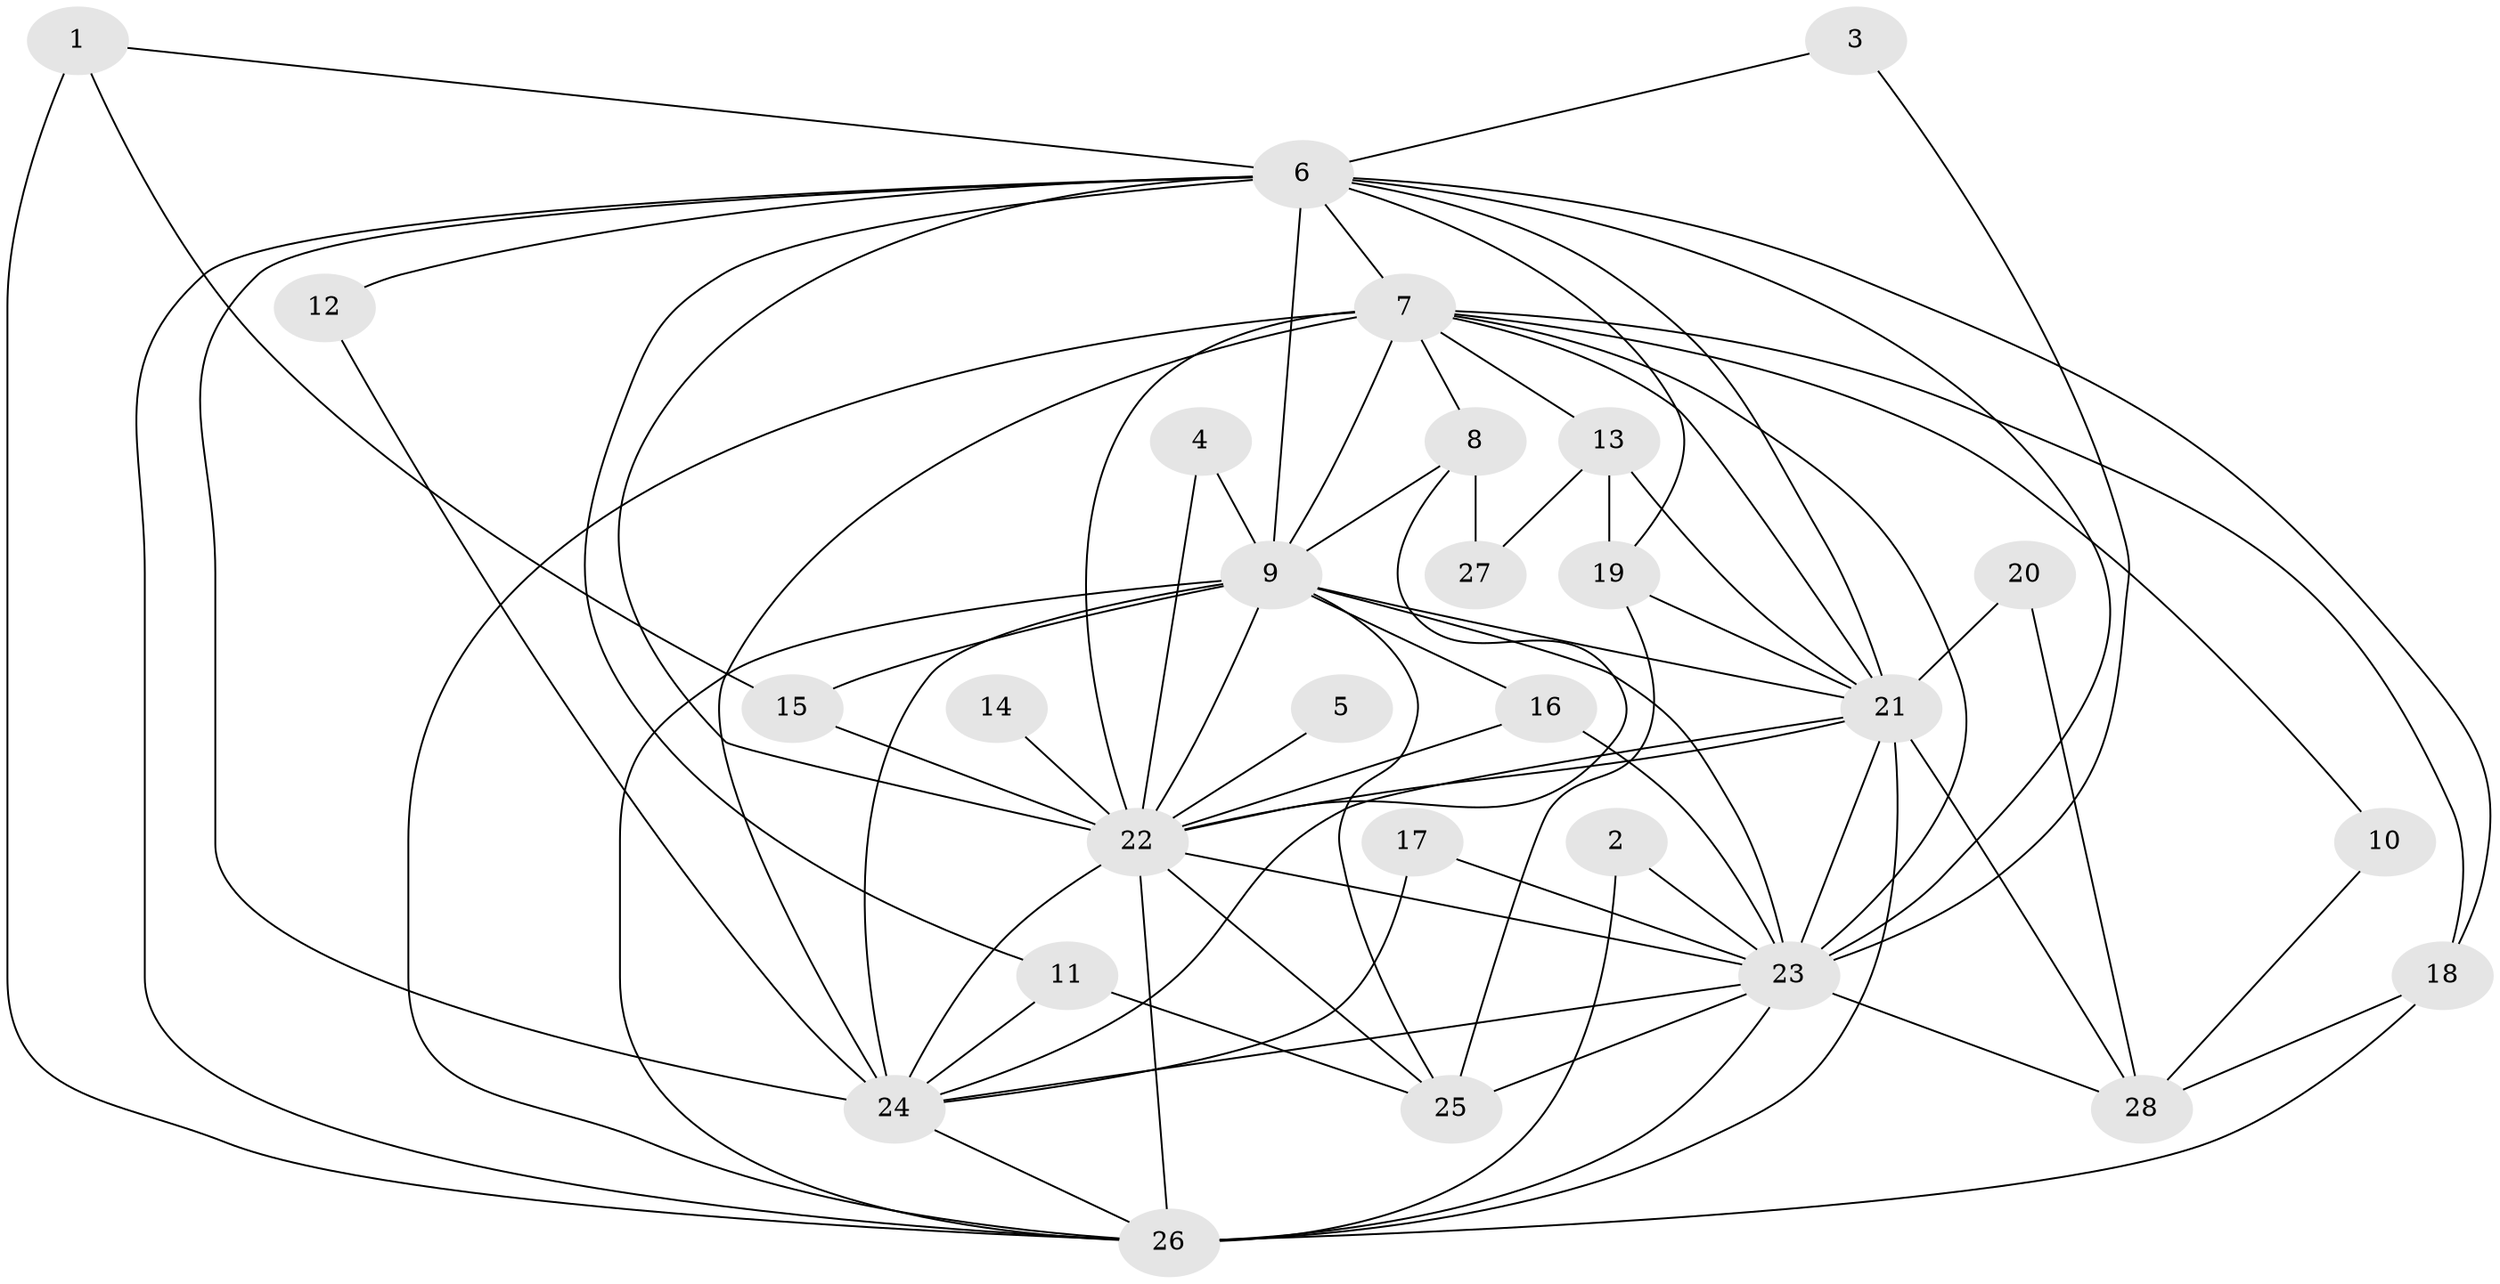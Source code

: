 // original degree distribution, {12: 0.01818181818181818, 17: 0.07272727272727272, 15: 0.03636363636363636, 14: 0.01818181818181818, 16: 0.01818181818181818, 13: 0.01818181818181818, 4: 0.05454545454545454, 3: 0.16363636363636364, 5: 0.07272727272727272, 2: 0.5272727272727272}
// Generated by graph-tools (version 1.1) at 2025/49/03/09/25 03:49:32]
// undirected, 28 vertices, 75 edges
graph export_dot {
graph [start="1"]
  node [color=gray90,style=filled];
  1;
  2;
  3;
  4;
  5;
  6;
  7;
  8;
  9;
  10;
  11;
  12;
  13;
  14;
  15;
  16;
  17;
  18;
  19;
  20;
  21;
  22;
  23;
  24;
  25;
  26;
  27;
  28;
  1 -- 6 [weight=1.0];
  1 -- 15 [weight=1.0];
  1 -- 26 [weight=1.0];
  2 -- 23 [weight=1.0];
  2 -- 26 [weight=1.0];
  3 -- 6 [weight=1.0];
  3 -- 23 [weight=1.0];
  4 -- 9 [weight=1.0];
  4 -- 22 [weight=1.0];
  5 -- 22 [weight=1.0];
  6 -- 7 [weight=1.0];
  6 -- 9 [weight=2.0];
  6 -- 11 [weight=1.0];
  6 -- 12 [weight=1.0];
  6 -- 18 [weight=1.0];
  6 -- 19 [weight=2.0];
  6 -- 21 [weight=1.0];
  6 -- 22 [weight=2.0];
  6 -- 23 [weight=2.0];
  6 -- 24 [weight=1.0];
  6 -- 26 [weight=1.0];
  7 -- 8 [weight=1.0];
  7 -- 9 [weight=2.0];
  7 -- 10 [weight=1.0];
  7 -- 13 [weight=1.0];
  7 -- 18 [weight=1.0];
  7 -- 21 [weight=2.0];
  7 -- 22 [weight=3.0];
  7 -- 23 [weight=1.0];
  7 -- 24 [weight=2.0];
  7 -- 26 [weight=1.0];
  8 -- 9 [weight=1.0];
  8 -- 22 [weight=1.0];
  8 -- 27 [weight=1.0];
  9 -- 15 [weight=1.0];
  9 -- 16 [weight=1.0];
  9 -- 21 [weight=2.0];
  9 -- 22 [weight=5.0];
  9 -- 23 [weight=2.0];
  9 -- 24 [weight=4.0];
  9 -- 25 [weight=1.0];
  9 -- 26 [weight=2.0];
  10 -- 28 [weight=1.0];
  11 -- 24 [weight=1.0];
  11 -- 25 [weight=1.0];
  12 -- 24 [weight=1.0];
  13 -- 19 [weight=1.0];
  13 -- 21 [weight=1.0];
  13 -- 27 [weight=1.0];
  14 -- 22 [weight=1.0];
  15 -- 22 [weight=1.0];
  16 -- 22 [weight=1.0];
  16 -- 23 [weight=1.0];
  17 -- 23 [weight=1.0];
  17 -- 24 [weight=1.0];
  18 -- 26 [weight=1.0];
  18 -- 28 [weight=1.0];
  19 -- 21 [weight=1.0];
  19 -- 25 [weight=1.0];
  20 -- 21 [weight=1.0];
  20 -- 28 [weight=1.0];
  21 -- 22 [weight=2.0];
  21 -- 23 [weight=3.0];
  21 -- 24 [weight=1.0];
  21 -- 26 [weight=1.0];
  21 -- 28 [weight=1.0];
  22 -- 23 [weight=2.0];
  22 -- 24 [weight=2.0];
  22 -- 25 [weight=1.0];
  22 -- 26 [weight=3.0];
  23 -- 24 [weight=1.0];
  23 -- 25 [weight=1.0];
  23 -- 26 [weight=1.0];
  23 -- 28 [weight=1.0];
  24 -- 26 [weight=1.0];
}
